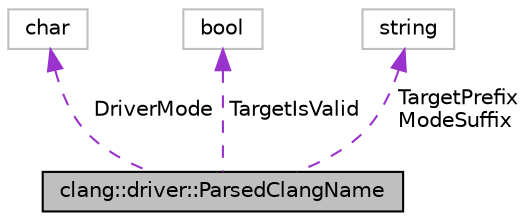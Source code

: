 digraph "clang::driver::ParsedClangName"
{
 // LATEX_PDF_SIZE
  bgcolor="transparent";
  edge [fontname="Helvetica",fontsize="10",labelfontname="Helvetica",labelfontsize="10"];
  node [fontname="Helvetica",fontsize="10",shape=record];
  Node1 [label="clang::driver::ParsedClangName",height=0.2,width=0.4,color="black", fillcolor="grey75", style="filled", fontcolor="black",tooltip="Helper structure used to pass information extracted from clang executable name such as i686-linux-and..."];
  Node2 -> Node1 [dir="back",color="darkorchid3",fontsize="10",style="dashed",label=" DriverMode" ,fontname="Helvetica"];
  Node2 [label="char",height=0.2,width=0.4,color="grey75",tooltip=" "];
  Node3 -> Node1 [dir="back",color="darkorchid3",fontsize="10",style="dashed",label=" TargetIsValid" ,fontname="Helvetica"];
  Node3 [label="bool",height=0.2,width=0.4,color="grey75",tooltip=" "];
  Node4 -> Node1 [dir="back",color="darkorchid3",fontsize="10",style="dashed",label=" TargetPrefix\nModeSuffix" ,fontname="Helvetica"];
  Node4 [label="string",height=0.2,width=0.4,color="grey75",tooltip=" "];
}
